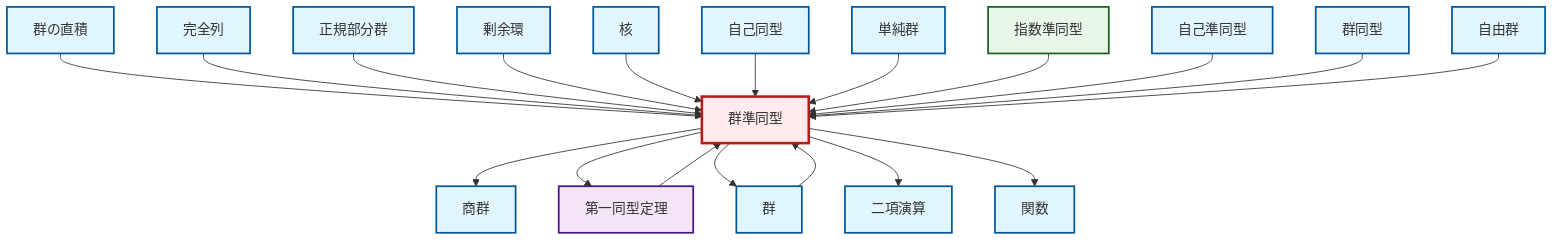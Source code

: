 graph TD
    classDef definition fill:#e1f5fe,stroke:#01579b,stroke-width:2px
    classDef theorem fill:#f3e5f5,stroke:#4a148c,stroke-width:2px
    classDef axiom fill:#fff3e0,stroke:#e65100,stroke-width:2px
    classDef example fill:#e8f5e9,stroke:#1b5e20,stroke-width:2px
    classDef current fill:#ffebee,stroke:#b71c1c,stroke-width:3px
    ex-exponential-homomorphism["指数準同型"]:::example
    def-exact-sequence["完全列"]:::definition
    def-automorphism["自己同型"]:::definition
    def-function["関数"]:::definition
    def-direct-product["群の直積"]:::definition
    def-group["群"]:::definition
    def-normal-subgroup["正規部分群"]:::definition
    def-binary-operation["二項演算"]:::definition
    def-isomorphism["群同型"]:::definition
    def-kernel["核"]:::definition
    def-endomorphism["自己準同型"]:::definition
    def-simple-group["単純群"]:::definition
    thm-first-isomorphism["第一同型定理"]:::theorem
    def-free-group["自由群"]:::definition
    def-homomorphism["群準同型"]:::definition
    def-quotient-ring["剰余環"]:::definition
    def-quotient-group["商群"]:::definition
    def-homomorphism --> def-quotient-group
    def-direct-product --> def-homomorphism
    def-homomorphism --> thm-first-isomorphism
    thm-first-isomorphism --> def-homomorphism
    def-exact-sequence --> def-homomorphism
    def-normal-subgroup --> def-homomorphism
    def-homomorphism --> def-group
    def-group --> def-homomorphism
    def-quotient-ring --> def-homomorphism
    def-kernel --> def-homomorphism
    def-automorphism --> def-homomorphism
    def-simple-group --> def-homomorphism
    ex-exponential-homomorphism --> def-homomorphism
    def-homomorphism --> def-binary-operation
    def-endomorphism --> def-homomorphism
    def-homomorphism --> def-function
    def-isomorphism --> def-homomorphism
    def-free-group --> def-homomorphism
    class def-homomorphism current